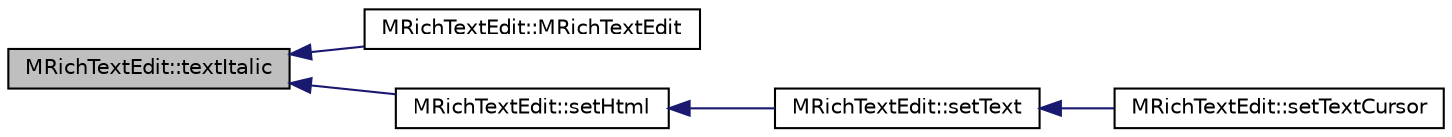 digraph "MRichTextEdit::textItalic"
{
  edge [fontname="Helvetica",fontsize="10",labelfontname="Helvetica",labelfontsize="10"];
  node [fontname="Helvetica",fontsize="10",shape=record];
  rankdir="LR";
  Node229 [label="MRichTextEdit::textItalic",height=0.2,width=0.4,color="black", fillcolor="grey75", style="filled", fontcolor="black"];
  Node229 -> Node230 [dir="back",color="midnightblue",fontsize="10",style="solid",fontname="Helvetica"];
  Node230 [label="MRichTextEdit::MRichTextEdit",height=0.2,width=0.4,color="black", fillcolor="white", style="filled",URL="$d6/daa/class_m_rich_text_edit.html#a17d69881746fcd8de24674a5b862081a"];
  Node229 -> Node231 [dir="back",color="midnightblue",fontsize="10",style="solid",fontname="Helvetica"];
  Node231 [label="MRichTextEdit::setHtml",height=0.2,width=0.4,color="black", fillcolor="white", style="filled",URL="$d6/daa/class_m_rich_text_edit.html#a52a6c896bf5a1b407f16b0a3a7031c40"];
  Node231 -> Node232 [dir="back",color="midnightblue",fontsize="10",style="solid",fontname="Helvetica"];
  Node232 [label="MRichTextEdit::setText",height=0.2,width=0.4,color="black", fillcolor="white", style="filled",URL="$d6/daa/class_m_rich_text_edit.html#a399d16bc18b366934c362ffacfb1a451"];
  Node232 -> Node233 [dir="back",color="midnightblue",fontsize="10",style="solid",fontname="Helvetica"];
  Node233 [label="MRichTextEdit::setTextCursor",height=0.2,width=0.4,color="black", fillcolor="white", style="filled",URL="$d6/daa/class_m_rich_text_edit.html#a6a7a2a2cc996141c4e2b61df54933ac7"];
}
